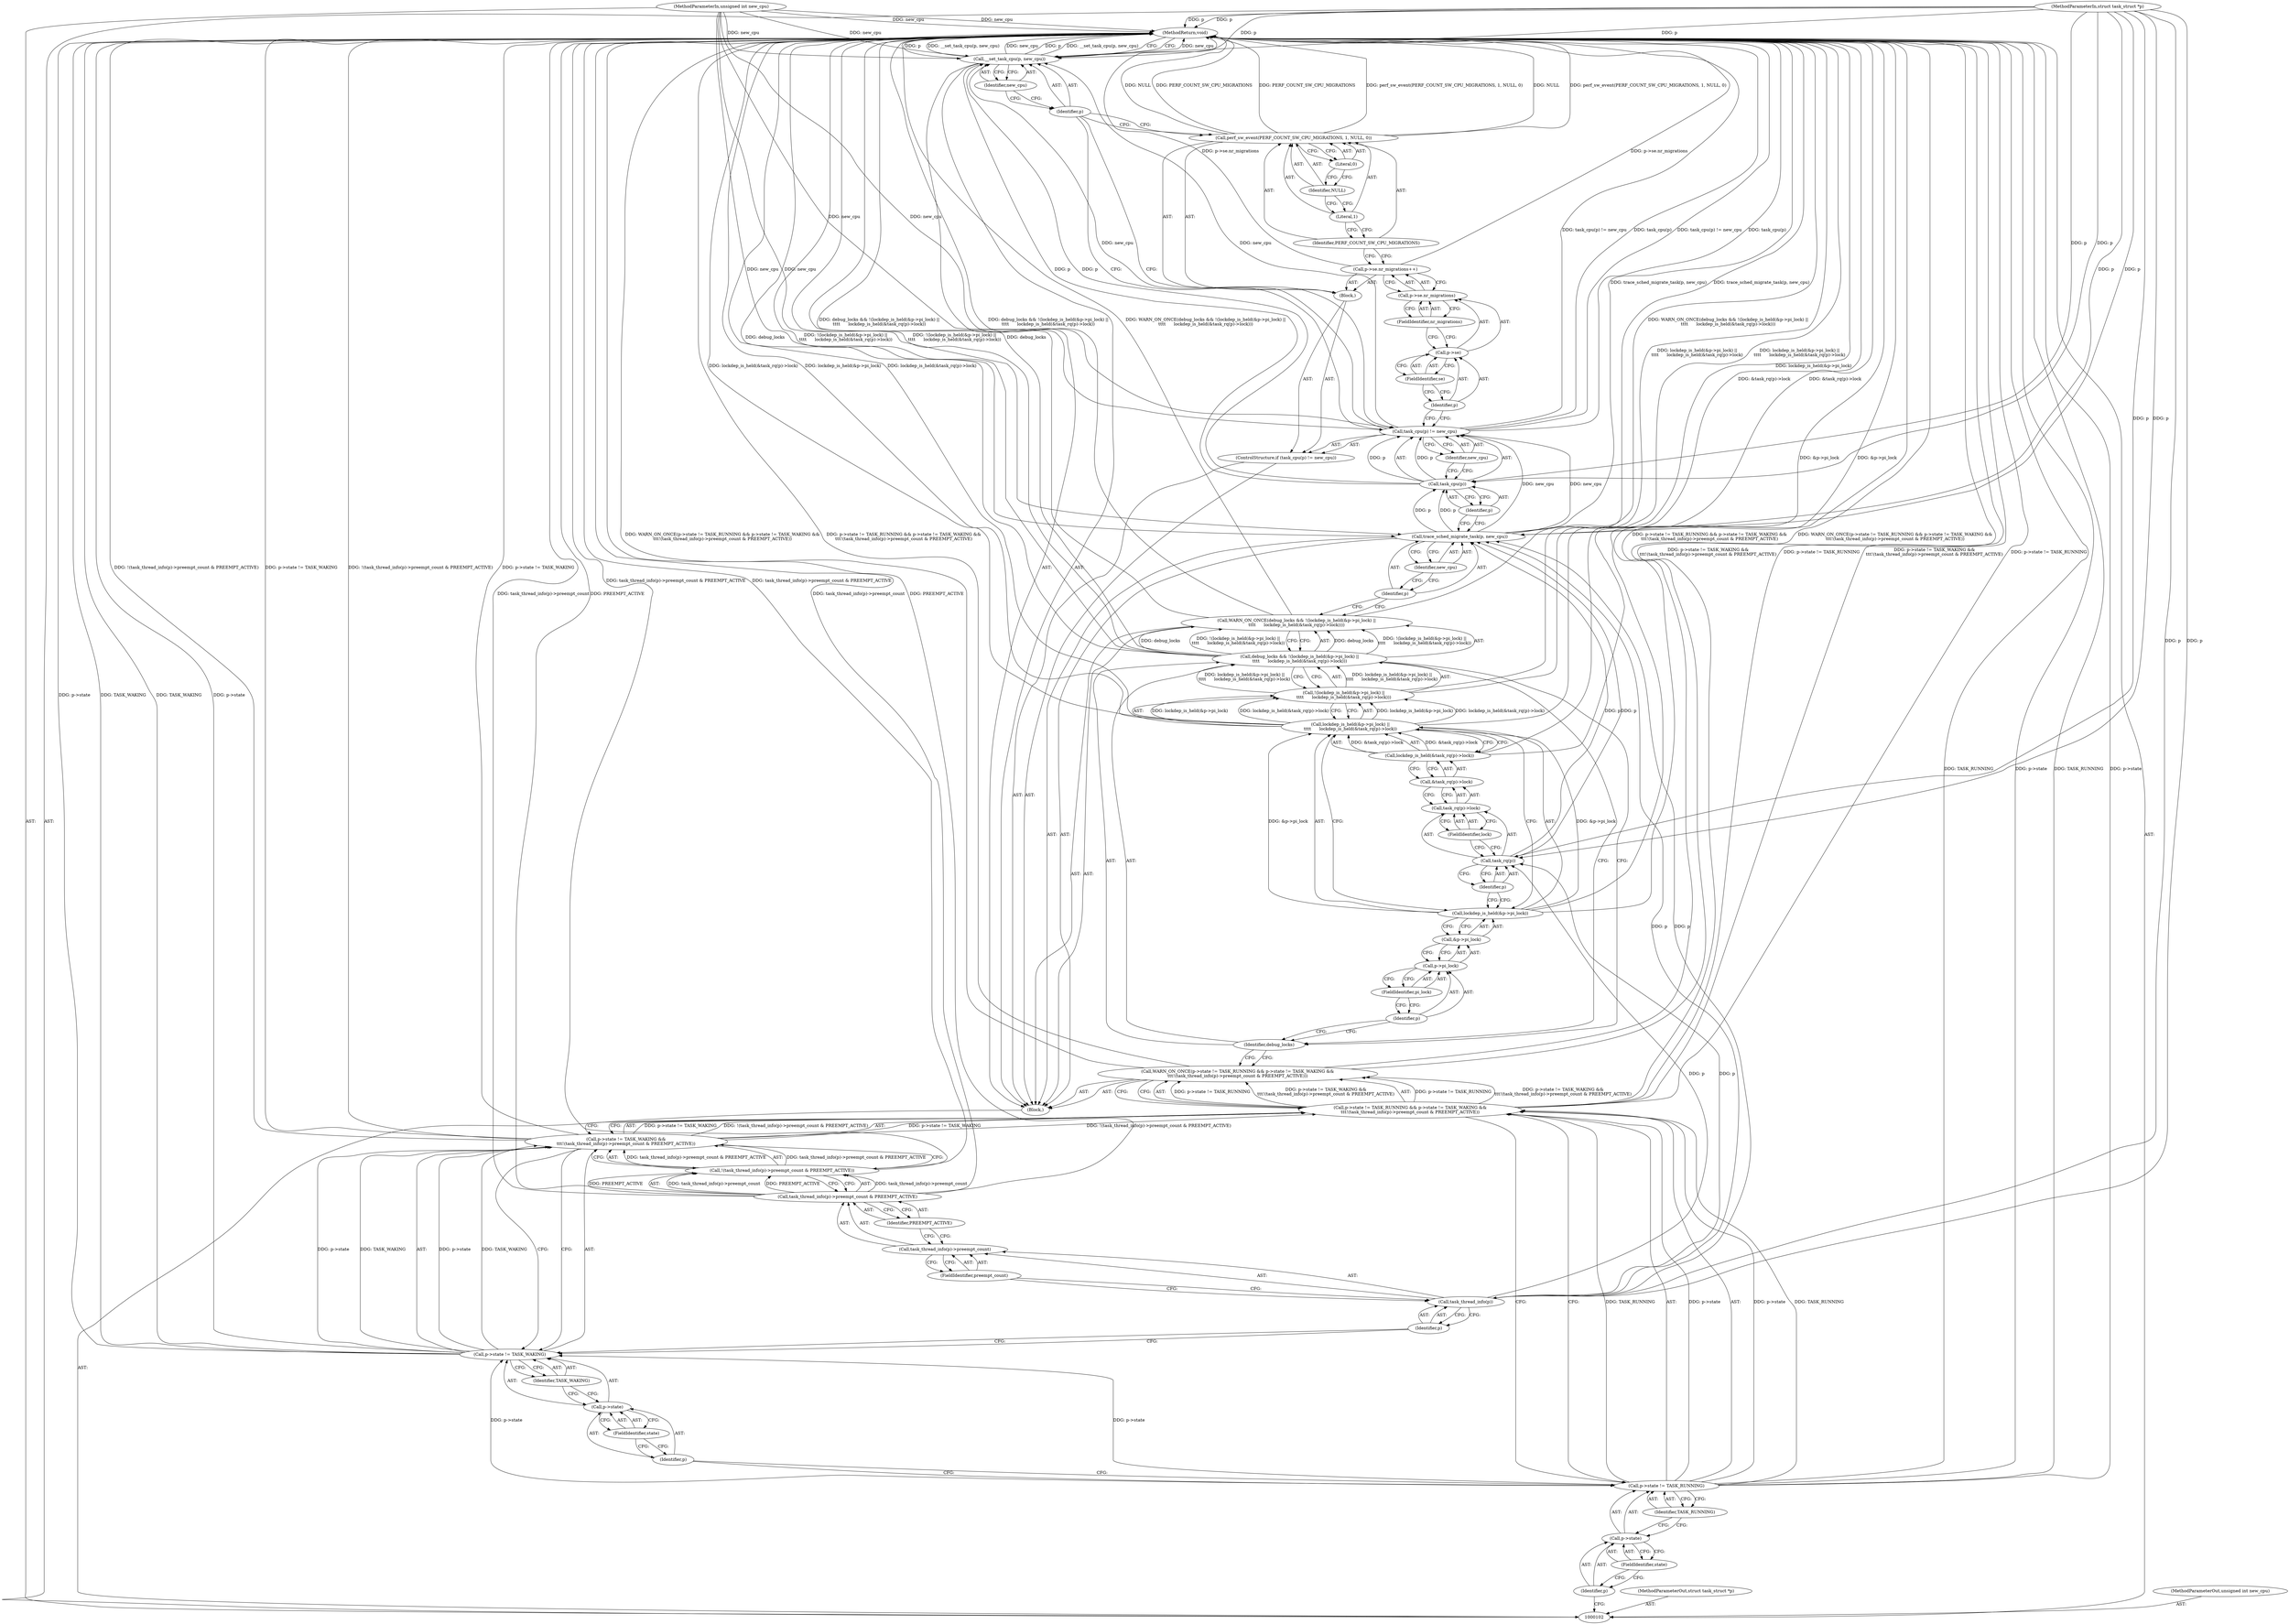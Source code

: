 digraph "0_linux_a8b0ca17b80e92faab46ee7179ba9e99ccb61233_70" {
"1000165" [label="(MethodReturn,void)"];
"1000103" [label="(MethodParameterIn,struct task_struct *p)"];
"1000251" [label="(MethodParameterOut,struct task_struct *p)"];
"1000104" [label="(MethodParameterIn,unsigned int new_cpu)"];
"1000252" [label="(MethodParameterOut,unsigned int new_cpu)"];
"1000105" [label="(Block,)"];
"1000126" [label="(Call,WARN_ON_ONCE(debug_locks && !(lockdep_is_held(&p->pi_lock) ||\n\t\t\t\t      lockdep_is_held(&task_rq(p)->lock))))"];
"1000127" [label="(Call,debug_locks && !(lockdep_is_held(&p->pi_lock) ||\n\t\t\t\t      lockdep_is_held(&task_rq(p)->lock)))"];
"1000128" [label="(Identifier,debug_locks)"];
"1000129" [label="(Call,!(lockdep_is_held(&p->pi_lock) ||\n\t\t\t\t      lockdep_is_held(&task_rq(p)->lock)))"];
"1000130" [label="(Call,lockdep_is_held(&p->pi_lock) ||\n\t\t\t\t      lockdep_is_held(&task_rq(p)->lock))"];
"1000131" [label="(Call,lockdep_is_held(&p->pi_lock))"];
"1000132" [label="(Call,&p->pi_lock)"];
"1000133" [label="(Call,p->pi_lock)"];
"1000134" [label="(Identifier,p)"];
"1000135" [label="(FieldIdentifier,pi_lock)"];
"1000136" [label="(Call,lockdep_is_held(&task_rq(p)->lock))"];
"1000137" [label="(Call,&task_rq(p)->lock)"];
"1000138" [label="(Call,task_rq(p)->lock)"];
"1000139" [label="(Call,task_rq(p))"];
"1000140" [label="(Identifier,p)"];
"1000141" [label="(FieldIdentifier,lock)"];
"1000142" [label="(Call,trace_sched_migrate_task(p, new_cpu))"];
"1000143" [label="(Identifier,p)"];
"1000144" [label="(Identifier,new_cpu)"];
"1000148" [label="(Identifier,p)"];
"1000145" [label="(ControlStructure,if (task_cpu(p) != new_cpu))"];
"1000149" [label="(Identifier,new_cpu)"];
"1000150" [label="(Block,)"];
"1000146" [label="(Call,task_cpu(p) != new_cpu)"];
"1000147" [label="(Call,task_cpu(p))"];
"1000151" [label="(Call,p->se.nr_migrations++)"];
"1000152" [label="(Call,p->se.nr_migrations)"];
"1000153" [label="(Call,p->se)"];
"1000154" [label="(Identifier,p)"];
"1000155" [label="(FieldIdentifier,se)"];
"1000156" [label="(FieldIdentifier,nr_migrations)"];
"1000158" [label="(Identifier,PERF_COUNT_SW_CPU_MIGRATIONS)"];
"1000157" [label="(Call,perf_sw_event(PERF_COUNT_SW_CPU_MIGRATIONS, 1, NULL, 0))"];
"1000159" [label="(Literal,1)"];
"1000160" [label="(Identifier,NULL)"];
"1000161" [label="(Literal,0)"];
"1000163" [label="(Identifier,p)"];
"1000162" [label="(Call,__set_task_cpu(p, new_cpu))"];
"1000164" [label="(Identifier,new_cpu)"];
"1000106" [label="(Call,WARN_ON_ONCE(p->state != TASK_RUNNING && p->state != TASK_WAKING &&\n\t\t\t!(task_thread_info(p)->preempt_count & PREEMPT_ACTIVE)))"];
"1000107" [label="(Call,p->state != TASK_RUNNING && p->state != TASK_WAKING &&\n\t\t\t!(task_thread_info(p)->preempt_count & PREEMPT_ACTIVE))"];
"1000108" [label="(Call,p->state != TASK_RUNNING)"];
"1000109" [label="(Call,p->state)"];
"1000110" [label="(Identifier,p)"];
"1000111" [label="(FieldIdentifier,state)"];
"1000112" [label="(Identifier,TASK_RUNNING)"];
"1000113" [label="(Call,p->state != TASK_WAKING &&\n\t\t\t!(task_thread_info(p)->preempt_count & PREEMPT_ACTIVE))"];
"1000114" [label="(Call,p->state != TASK_WAKING)"];
"1000115" [label="(Call,p->state)"];
"1000116" [label="(Identifier,p)"];
"1000117" [label="(FieldIdentifier,state)"];
"1000118" [label="(Identifier,TASK_WAKING)"];
"1000123" [label="(Identifier,p)"];
"1000124" [label="(FieldIdentifier,preempt_count)"];
"1000119" [label="(Call,!(task_thread_info(p)->preempt_count & PREEMPT_ACTIVE))"];
"1000125" [label="(Identifier,PREEMPT_ACTIVE)"];
"1000120" [label="(Call,task_thread_info(p)->preempt_count & PREEMPT_ACTIVE)"];
"1000121" [label="(Call,task_thread_info(p)->preempt_count)"];
"1000122" [label="(Call,task_thread_info(p))"];
"1000165" -> "1000102"  [label="AST: "];
"1000165" -> "1000162"  [label="CFG: "];
"1000142" -> "1000165"  [label="DDG: trace_sched_migrate_task(p, new_cpu)"];
"1000120" -> "1000165"  [label="DDG: PREEMPT_ACTIVE"];
"1000120" -> "1000165"  [label="DDG: task_thread_info(p)->preempt_count"];
"1000107" -> "1000165"  [label="DDG: p->state != TASK_RUNNING"];
"1000107" -> "1000165"  [label="DDG: p->state != TASK_WAKING &&\n\t\t\t!(task_thread_info(p)->preempt_count & PREEMPT_ACTIVE)"];
"1000157" -> "1000165"  [label="DDG: perf_sw_event(PERF_COUNT_SW_CPU_MIGRATIONS, 1, NULL, 0)"];
"1000157" -> "1000165"  [label="DDG: NULL"];
"1000157" -> "1000165"  [label="DDG: PERF_COUNT_SW_CPU_MIGRATIONS"];
"1000104" -> "1000165"  [label="DDG: new_cpu"];
"1000151" -> "1000165"  [label="DDG: p->se.nr_migrations"];
"1000126" -> "1000165"  [label="DDG: debug_locks && !(lockdep_is_held(&p->pi_lock) ||\n\t\t\t\t      lockdep_is_held(&task_rq(p)->lock))"];
"1000126" -> "1000165"  [label="DDG: WARN_ON_ONCE(debug_locks && !(lockdep_is_held(&p->pi_lock) ||\n\t\t\t\t      lockdep_is_held(&task_rq(p)->lock)))"];
"1000114" -> "1000165"  [label="DDG: TASK_WAKING"];
"1000114" -> "1000165"  [label="DDG: p->state"];
"1000108" -> "1000165"  [label="DDG: TASK_RUNNING"];
"1000108" -> "1000165"  [label="DDG: p->state"];
"1000127" -> "1000165"  [label="DDG: debug_locks"];
"1000127" -> "1000165"  [label="DDG: !(lockdep_is_held(&p->pi_lock) ||\n\t\t\t\t      lockdep_is_held(&task_rq(p)->lock))"];
"1000113" -> "1000165"  [label="DDG: !(task_thread_info(p)->preempt_count & PREEMPT_ACTIVE)"];
"1000113" -> "1000165"  [label="DDG: p->state != TASK_WAKING"];
"1000146" -> "1000165"  [label="DDG: task_cpu(p)"];
"1000146" -> "1000165"  [label="DDG: task_cpu(p) != new_cpu"];
"1000130" -> "1000165"  [label="DDG: lockdep_is_held(&p->pi_lock)"];
"1000130" -> "1000165"  [label="DDG: lockdep_is_held(&task_rq(p)->lock)"];
"1000129" -> "1000165"  [label="DDG: lockdep_is_held(&p->pi_lock) ||\n\t\t\t\t      lockdep_is_held(&task_rq(p)->lock)"];
"1000162" -> "1000165"  [label="DDG: new_cpu"];
"1000162" -> "1000165"  [label="DDG: p"];
"1000162" -> "1000165"  [label="DDG: __set_task_cpu(p, new_cpu)"];
"1000106" -> "1000165"  [label="DDG: p->state != TASK_RUNNING && p->state != TASK_WAKING &&\n\t\t\t!(task_thread_info(p)->preempt_count & PREEMPT_ACTIVE)"];
"1000106" -> "1000165"  [label="DDG: WARN_ON_ONCE(p->state != TASK_RUNNING && p->state != TASK_WAKING &&\n\t\t\t!(task_thread_info(p)->preempt_count & PREEMPT_ACTIVE))"];
"1000131" -> "1000165"  [label="DDG: &p->pi_lock"];
"1000103" -> "1000165"  [label="DDG: p"];
"1000119" -> "1000165"  [label="DDG: task_thread_info(p)->preempt_count & PREEMPT_ACTIVE"];
"1000136" -> "1000165"  [label="DDG: &task_rq(p)->lock"];
"1000103" -> "1000102"  [label="AST: "];
"1000103" -> "1000165"  [label="DDG: p"];
"1000103" -> "1000122"  [label="DDG: p"];
"1000103" -> "1000139"  [label="DDG: p"];
"1000103" -> "1000142"  [label="DDG: p"];
"1000103" -> "1000147"  [label="DDG: p"];
"1000103" -> "1000162"  [label="DDG: p"];
"1000251" -> "1000102"  [label="AST: "];
"1000104" -> "1000102"  [label="AST: "];
"1000104" -> "1000165"  [label="DDG: new_cpu"];
"1000104" -> "1000142"  [label="DDG: new_cpu"];
"1000104" -> "1000146"  [label="DDG: new_cpu"];
"1000104" -> "1000162"  [label="DDG: new_cpu"];
"1000252" -> "1000102"  [label="AST: "];
"1000105" -> "1000102"  [label="AST: "];
"1000106" -> "1000105"  [label="AST: "];
"1000126" -> "1000105"  [label="AST: "];
"1000142" -> "1000105"  [label="AST: "];
"1000145" -> "1000105"  [label="AST: "];
"1000162" -> "1000105"  [label="AST: "];
"1000126" -> "1000105"  [label="AST: "];
"1000126" -> "1000127"  [label="CFG: "];
"1000127" -> "1000126"  [label="AST: "];
"1000143" -> "1000126"  [label="CFG: "];
"1000126" -> "1000165"  [label="DDG: debug_locks && !(lockdep_is_held(&p->pi_lock) ||\n\t\t\t\t      lockdep_is_held(&task_rq(p)->lock))"];
"1000126" -> "1000165"  [label="DDG: WARN_ON_ONCE(debug_locks && !(lockdep_is_held(&p->pi_lock) ||\n\t\t\t\t      lockdep_is_held(&task_rq(p)->lock)))"];
"1000127" -> "1000126"  [label="DDG: debug_locks"];
"1000127" -> "1000126"  [label="DDG: !(lockdep_is_held(&p->pi_lock) ||\n\t\t\t\t      lockdep_is_held(&task_rq(p)->lock))"];
"1000127" -> "1000126"  [label="AST: "];
"1000127" -> "1000128"  [label="CFG: "];
"1000127" -> "1000129"  [label="CFG: "];
"1000128" -> "1000127"  [label="AST: "];
"1000129" -> "1000127"  [label="AST: "];
"1000126" -> "1000127"  [label="CFG: "];
"1000127" -> "1000165"  [label="DDG: debug_locks"];
"1000127" -> "1000165"  [label="DDG: !(lockdep_is_held(&p->pi_lock) ||\n\t\t\t\t      lockdep_is_held(&task_rq(p)->lock))"];
"1000127" -> "1000126"  [label="DDG: debug_locks"];
"1000127" -> "1000126"  [label="DDG: !(lockdep_is_held(&p->pi_lock) ||\n\t\t\t\t      lockdep_is_held(&task_rq(p)->lock))"];
"1000129" -> "1000127"  [label="DDG: lockdep_is_held(&p->pi_lock) ||\n\t\t\t\t      lockdep_is_held(&task_rq(p)->lock)"];
"1000128" -> "1000127"  [label="AST: "];
"1000128" -> "1000106"  [label="CFG: "];
"1000134" -> "1000128"  [label="CFG: "];
"1000127" -> "1000128"  [label="CFG: "];
"1000129" -> "1000127"  [label="AST: "];
"1000129" -> "1000130"  [label="CFG: "];
"1000130" -> "1000129"  [label="AST: "];
"1000127" -> "1000129"  [label="CFG: "];
"1000129" -> "1000165"  [label="DDG: lockdep_is_held(&p->pi_lock) ||\n\t\t\t\t      lockdep_is_held(&task_rq(p)->lock)"];
"1000129" -> "1000127"  [label="DDG: lockdep_is_held(&p->pi_lock) ||\n\t\t\t\t      lockdep_is_held(&task_rq(p)->lock)"];
"1000130" -> "1000129"  [label="DDG: lockdep_is_held(&p->pi_lock)"];
"1000130" -> "1000129"  [label="DDG: lockdep_is_held(&task_rq(p)->lock)"];
"1000130" -> "1000129"  [label="AST: "];
"1000130" -> "1000131"  [label="CFG: "];
"1000130" -> "1000136"  [label="CFG: "];
"1000131" -> "1000130"  [label="AST: "];
"1000136" -> "1000130"  [label="AST: "];
"1000129" -> "1000130"  [label="CFG: "];
"1000130" -> "1000165"  [label="DDG: lockdep_is_held(&p->pi_lock)"];
"1000130" -> "1000165"  [label="DDG: lockdep_is_held(&task_rq(p)->lock)"];
"1000130" -> "1000129"  [label="DDG: lockdep_is_held(&p->pi_lock)"];
"1000130" -> "1000129"  [label="DDG: lockdep_is_held(&task_rq(p)->lock)"];
"1000131" -> "1000130"  [label="DDG: &p->pi_lock"];
"1000136" -> "1000130"  [label="DDG: &task_rq(p)->lock"];
"1000131" -> "1000130"  [label="AST: "];
"1000131" -> "1000132"  [label="CFG: "];
"1000132" -> "1000131"  [label="AST: "];
"1000140" -> "1000131"  [label="CFG: "];
"1000130" -> "1000131"  [label="CFG: "];
"1000131" -> "1000165"  [label="DDG: &p->pi_lock"];
"1000131" -> "1000130"  [label="DDG: &p->pi_lock"];
"1000132" -> "1000131"  [label="AST: "];
"1000132" -> "1000133"  [label="CFG: "];
"1000133" -> "1000132"  [label="AST: "];
"1000131" -> "1000132"  [label="CFG: "];
"1000133" -> "1000132"  [label="AST: "];
"1000133" -> "1000135"  [label="CFG: "];
"1000134" -> "1000133"  [label="AST: "];
"1000135" -> "1000133"  [label="AST: "];
"1000132" -> "1000133"  [label="CFG: "];
"1000134" -> "1000133"  [label="AST: "];
"1000134" -> "1000128"  [label="CFG: "];
"1000135" -> "1000134"  [label="CFG: "];
"1000135" -> "1000133"  [label="AST: "];
"1000135" -> "1000134"  [label="CFG: "];
"1000133" -> "1000135"  [label="CFG: "];
"1000136" -> "1000130"  [label="AST: "];
"1000136" -> "1000137"  [label="CFG: "];
"1000137" -> "1000136"  [label="AST: "];
"1000130" -> "1000136"  [label="CFG: "];
"1000136" -> "1000165"  [label="DDG: &task_rq(p)->lock"];
"1000136" -> "1000130"  [label="DDG: &task_rq(p)->lock"];
"1000137" -> "1000136"  [label="AST: "];
"1000137" -> "1000138"  [label="CFG: "];
"1000138" -> "1000137"  [label="AST: "];
"1000136" -> "1000137"  [label="CFG: "];
"1000138" -> "1000137"  [label="AST: "];
"1000138" -> "1000141"  [label="CFG: "];
"1000139" -> "1000138"  [label="AST: "];
"1000141" -> "1000138"  [label="AST: "];
"1000137" -> "1000138"  [label="CFG: "];
"1000139" -> "1000138"  [label="AST: "];
"1000139" -> "1000140"  [label="CFG: "];
"1000140" -> "1000139"  [label="AST: "];
"1000141" -> "1000139"  [label="CFG: "];
"1000122" -> "1000139"  [label="DDG: p"];
"1000103" -> "1000139"  [label="DDG: p"];
"1000139" -> "1000142"  [label="DDG: p"];
"1000140" -> "1000139"  [label="AST: "];
"1000140" -> "1000131"  [label="CFG: "];
"1000139" -> "1000140"  [label="CFG: "];
"1000141" -> "1000138"  [label="AST: "];
"1000141" -> "1000139"  [label="CFG: "];
"1000138" -> "1000141"  [label="CFG: "];
"1000142" -> "1000105"  [label="AST: "];
"1000142" -> "1000144"  [label="CFG: "];
"1000143" -> "1000142"  [label="AST: "];
"1000144" -> "1000142"  [label="AST: "];
"1000148" -> "1000142"  [label="CFG: "];
"1000142" -> "1000165"  [label="DDG: trace_sched_migrate_task(p, new_cpu)"];
"1000122" -> "1000142"  [label="DDG: p"];
"1000139" -> "1000142"  [label="DDG: p"];
"1000103" -> "1000142"  [label="DDG: p"];
"1000104" -> "1000142"  [label="DDG: new_cpu"];
"1000142" -> "1000147"  [label="DDG: p"];
"1000142" -> "1000146"  [label="DDG: new_cpu"];
"1000143" -> "1000142"  [label="AST: "];
"1000143" -> "1000126"  [label="CFG: "];
"1000144" -> "1000143"  [label="CFG: "];
"1000144" -> "1000142"  [label="AST: "];
"1000144" -> "1000143"  [label="CFG: "];
"1000142" -> "1000144"  [label="CFG: "];
"1000148" -> "1000147"  [label="AST: "];
"1000148" -> "1000142"  [label="CFG: "];
"1000147" -> "1000148"  [label="CFG: "];
"1000145" -> "1000105"  [label="AST: "];
"1000146" -> "1000145"  [label="AST: "];
"1000150" -> "1000145"  [label="AST: "];
"1000149" -> "1000146"  [label="AST: "];
"1000149" -> "1000147"  [label="CFG: "];
"1000146" -> "1000149"  [label="CFG: "];
"1000150" -> "1000145"  [label="AST: "];
"1000151" -> "1000150"  [label="AST: "];
"1000157" -> "1000150"  [label="AST: "];
"1000146" -> "1000145"  [label="AST: "];
"1000146" -> "1000149"  [label="CFG: "];
"1000147" -> "1000146"  [label="AST: "];
"1000149" -> "1000146"  [label="AST: "];
"1000154" -> "1000146"  [label="CFG: "];
"1000163" -> "1000146"  [label="CFG: "];
"1000146" -> "1000165"  [label="DDG: task_cpu(p)"];
"1000146" -> "1000165"  [label="DDG: task_cpu(p) != new_cpu"];
"1000147" -> "1000146"  [label="DDG: p"];
"1000142" -> "1000146"  [label="DDG: new_cpu"];
"1000104" -> "1000146"  [label="DDG: new_cpu"];
"1000146" -> "1000162"  [label="DDG: new_cpu"];
"1000147" -> "1000146"  [label="AST: "];
"1000147" -> "1000148"  [label="CFG: "];
"1000148" -> "1000147"  [label="AST: "];
"1000149" -> "1000147"  [label="CFG: "];
"1000147" -> "1000146"  [label="DDG: p"];
"1000142" -> "1000147"  [label="DDG: p"];
"1000103" -> "1000147"  [label="DDG: p"];
"1000147" -> "1000162"  [label="DDG: p"];
"1000151" -> "1000150"  [label="AST: "];
"1000151" -> "1000152"  [label="CFG: "];
"1000152" -> "1000151"  [label="AST: "];
"1000158" -> "1000151"  [label="CFG: "];
"1000151" -> "1000165"  [label="DDG: p->se.nr_migrations"];
"1000152" -> "1000151"  [label="AST: "];
"1000152" -> "1000156"  [label="CFG: "];
"1000153" -> "1000152"  [label="AST: "];
"1000156" -> "1000152"  [label="AST: "];
"1000151" -> "1000152"  [label="CFG: "];
"1000153" -> "1000152"  [label="AST: "];
"1000153" -> "1000155"  [label="CFG: "];
"1000154" -> "1000153"  [label="AST: "];
"1000155" -> "1000153"  [label="AST: "];
"1000156" -> "1000153"  [label="CFG: "];
"1000154" -> "1000153"  [label="AST: "];
"1000154" -> "1000146"  [label="CFG: "];
"1000155" -> "1000154"  [label="CFG: "];
"1000155" -> "1000153"  [label="AST: "];
"1000155" -> "1000154"  [label="CFG: "];
"1000153" -> "1000155"  [label="CFG: "];
"1000156" -> "1000152"  [label="AST: "];
"1000156" -> "1000153"  [label="CFG: "];
"1000152" -> "1000156"  [label="CFG: "];
"1000158" -> "1000157"  [label="AST: "];
"1000158" -> "1000151"  [label="CFG: "];
"1000159" -> "1000158"  [label="CFG: "];
"1000157" -> "1000150"  [label="AST: "];
"1000157" -> "1000161"  [label="CFG: "];
"1000158" -> "1000157"  [label="AST: "];
"1000159" -> "1000157"  [label="AST: "];
"1000160" -> "1000157"  [label="AST: "];
"1000161" -> "1000157"  [label="AST: "];
"1000163" -> "1000157"  [label="CFG: "];
"1000157" -> "1000165"  [label="DDG: perf_sw_event(PERF_COUNT_SW_CPU_MIGRATIONS, 1, NULL, 0)"];
"1000157" -> "1000165"  [label="DDG: NULL"];
"1000157" -> "1000165"  [label="DDG: PERF_COUNT_SW_CPU_MIGRATIONS"];
"1000159" -> "1000157"  [label="AST: "];
"1000159" -> "1000158"  [label="CFG: "];
"1000160" -> "1000159"  [label="CFG: "];
"1000160" -> "1000157"  [label="AST: "];
"1000160" -> "1000159"  [label="CFG: "];
"1000161" -> "1000160"  [label="CFG: "];
"1000161" -> "1000157"  [label="AST: "];
"1000161" -> "1000160"  [label="CFG: "];
"1000157" -> "1000161"  [label="CFG: "];
"1000163" -> "1000162"  [label="AST: "];
"1000163" -> "1000157"  [label="CFG: "];
"1000163" -> "1000146"  [label="CFG: "];
"1000164" -> "1000163"  [label="CFG: "];
"1000162" -> "1000105"  [label="AST: "];
"1000162" -> "1000164"  [label="CFG: "];
"1000163" -> "1000162"  [label="AST: "];
"1000164" -> "1000162"  [label="AST: "];
"1000165" -> "1000162"  [label="CFG: "];
"1000162" -> "1000165"  [label="DDG: new_cpu"];
"1000162" -> "1000165"  [label="DDG: p"];
"1000162" -> "1000165"  [label="DDG: __set_task_cpu(p, new_cpu)"];
"1000147" -> "1000162"  [label="DDG: p"];
"1000103" -> "1000162"  [label="DDG: p"];
"1000146" -> "1000162"  [label="DDG: new_cpu"];
"1000104" -> "1000162"  [label="DDG: new_cpu"];
"1000164" -> "1000162"  [label="AST: "];
"1000164" -> "1000163"  [label="CFG: "];
"1000162" -> "1000164"  [label="CFG: "];
"1000106" -> "1000105"  [label="AST: "];
"1000106" -> "1000107"  [label="CFG: "];
"1000107" -> "1000106"  [label="AST: "];
"1000128" -> "1000106"  [label="CFG: "];
"1000106" -> "1000165"  [label="DDG: p->state != TASK_RUNNING && p->state != TASK_WAKING &&\n\t\t\t!(task_thread_info(p)->preempt_count & PREEMPT_ACTIVE)"];
"1000106" -> "1000165"  [label="DDG: WARN_ON_ONCE(p->state != TASK_RUNNING && p->state != TASK_WAKING &&\n\t\t\t!(task_thread_info(p)->preempt_count & PREEMPT_ACTIVE))"];
"1000107" -> "1000106"  [label="DDG: p->state != TASK_RUNNING"];
"1000107" -> "1000106"  [label="DDG: p->state != TASK_WAKING &&\n\t\t\t!(task_thread_info(p)->preempt_count & PREEMPT_ACTIVE)"];
"1000107" -> "1000106"  [label="AST: "];
"1000107" -> "1000108"  [label="CFG: "];
"1000107" -> "1000113"  [label="CFG: "];
"1000108" -> "1000107"  [label="AST: "];
"1000113" -> "1000107"  [label="AST: "];
"1000106" -> "1000107"  [label="CFG: "];
"1000107" -> "1000165"  [label="DDG: p->state != TASK_RUNNING"];
"1000107" -> "1000165"  [label="DDG: p->state != TASK_WAKING &&\n\t\t\t!(task_thread_info(p)->preempt_count & PREEMPT_ACTIVE)"];
"1000107" -> "1000106"  [label="DDG: p->state != TASK_RUNNING"];
"1000107" -> "1000106"  [label="DDG: p->state != TASK_WAKING &&\n\t\t\t!(task_thread_info(p)->preempt_count & PREEMPT_ACTIVE)"];
"1000108" -> "1000107"  [label="DDG: p->state"];
"1000108" -> "1000107"  [label="DDG: TASK_RUNNING"];
"1000113" -> "1000107"  [label="DDG: p->state != TASK_WAKING"];
"1000113" -> "1000107"  [label="DDG: !(task_thread_info(p)->preempt_count & PREEMPT_ACTIVE)"];
"1000108" -> "1000107"  [label="AST: "];
"1000108" -> "1000112"  [label="CFG: "];
"1000109" -> "1000108"  [label="AST: "];
"1000112" -> "1000108"  [label="AST: "];
"1000116" -> "1000108"  [label="CFG: "];
"1000107" -> "1000108"  [label="CFG: "];
"1000108" -> "1000165"  [label="DDG: TASK_RUNNING"];
"1000108" -> "1000165"  [label="DDG: p->state"];
"1000108" -> "1000107"  [label="DDG: p->state"];
"1000108" -> "1000107"  [label="DDG: TASK_RUNNING"];
"1000108" -> "1000114"  [label="DDG: p->state"];
"1000109" -> "1000108"  [label="AST: "];
"1000109" -> "1000111"  [label="CFG: "];
"1000110" -> "1000109"  [label="AST: "];
"1000111" -> "1000109"  [label="AST: "];
"1000112" -> "1000109"  [label="CFG: "];
"1000110" -> "1000109"  [label="AST: "];
"1000110" -> "1000102"  [label="CFG: "];
"1000111" -> "1000110"  [label="CFG: "];
"1000111" -> "1000109"  [label="AST: "];
"1000111" -> "1000110"  [label="CFG: "];
"1000109" -> "1000111"  [label="CFG: "];
"1000112" -> "1000108"  [label="AST: "];
"1000112" -> "1000109"  [label="CFG: "];
"1000108" -> "1000112"  [label="CFG: "];
"1000113" -> "1000107"  [label="AST: "];
"1000113" -> "1000114"  [label="CFG: "];
"1000113" -> "1000119"  [label="CFG: "];
"1000114" -> "1000113"  [label="AST: "];
"1000119" -> "1000113"  [label="AST: "];
"1000107" -> "1000113"  [label="CFG: "];
"1000113" -> "1000165"  [label="DDG: !(task_thread_info(p)->preempt_count & PREEMPT_ACTIVE)"];
"1000113" -> "1000165"  [label="DDG: p->state != TASK_WAKING"];
"1000113" -> "1000107"  [label="DDG: p->state != TASK_WAKING"];
"1000113" -> "1000107"  [label="DDG: !(task_thread_info(p)->preempt_count & PREEMPT_ACTIVE)"];
"1000114" -> "1000113"  [label="DDG: p->state"];
"1000114" -> "1000113"  [label="DDG: TASK_WAKING"];
"1000119" -> "1000113"  [label="DDG: task_thread_info(p)->preempt_count & PREEMPT_ACTIVE"];
"1000114" -> "1000113"  [label="AST: "];
"1000114" -> "1000118"  [label="CFG: "];
"1000115" -> "1000114"  [label="AST: "];
"1000118" -> "1000114"  [label="AST: "];
"1000123" -> "1000114"  [label="CFG: "];
"1000113" -> "1000114"  [label="CFG: "];
"1000114" -> "1000165"  [label="DDG: TASK_WAKING"];
"1000114" -> "1000165"  [label="DDG: p->state"];
"1000114" -> "1000113"  [label="DDG: p->state"];
"1000114" -> "1000113"  [label="DDG: TASK_WAKING"];
"1000108" -> "1000114"  [label="DDG: p->state"];
"1000115" -> "1000114"  [label="AST: "];
"1000115" -> "1000117"  [label="CFG: "];
"1000116" -> "1000115"  [label="AST: "];
"1000117" -> "1000115"  [label="AST: "];
"1000118" -> "1000115"  [label="CFG: "];
"1000116" -> "1000115"  [label="AST: "];
"1000116" -> "1000108"  [label="CFG: "];
"1000117" -> "1000116"  [label="CFG: "];
"1000117" -> "1000115"  [label="AST: "];
"1000117" -> "1000116"  [label="CFG: "];
"1000115" -> "1000117"  [label="CFG: "];
"1000118" -> "1000114"  [label="AST: "];
"1000118" -> "1000115"  [label="CFG: "];
"1000114" -> "1000118"  [label="CFG: "];
"1000123" -> "1000122"  [label="AST: "];
"1000123" -> "1000114"  [label="CFG: "];
"1000122" -> "1000123"  [label="CFG: "];
"1000124" -> "1000121"  [label="AST: "];
"1000124" -> "1000122"  [label="CFG: "];
"1000121" -> "1000124"  [label="CFG: "];
"1000119" -> "1000113"  [label="AST: "];
"1000119" -> "1000120"  [label="CFG: "];
"1000120" -> "1000119"  [label="AST: "];
"1000113" -> "1000119"  [label="CFG: "];
"1000119" -> "1000165"  [label="DDG: task_thread_info(p)->preempt_count & PREEMPT_ACTIVE"];
"1000119" -> "1000113"  [label="DDG: task_thread_info(p)->preempt_count & PREEMPT_ACTIVE"];
"1000120" -> "1000119"  [label="DDG: task_thread_info(p)->preempt_count"];
"1000120" -> "1000119"  [label="DDG: PREEMPT_ACTIVE"];
"1000125" -> "1000120"  [label="AST: "];
"1000125" -> "1000121"  [label="CFG: "];
"1000120" -> "1000125"  [label="CFG: "];
"1000120" -> "1000119"  [label="AST: "];
"1000120" -> "1000125"  [label="CFG: "];
"1000121" -> "1000120"  [label="AST: "];
"1000125" -> "1000120"  [label="AST: "];
"1000119" -> "1000120"  [label="CFG: "];
"1000120" -> "1000165"  [label="DDG: PREEMPT_ACTIVE"];
"1000120" -> "1000165"  [label="DDG: task_thread_info(p)->preempt_count"];
"1000120" -> "1000119"  [label="DDG: task_thread_info(p)->preempt_count"];
"1000120" -> "1000119"  [label="DDG: PREEMPT_ACTIVE"];
"1000121" -> "1000120"  [label="AST: "];
"1000121" -> "1000124"  [label="CFG: "];
"1000122" -> "1000121"  [label="AST: "];
"1000124" -> "1000121"  [label="AST: "];
"1000125" -> "1000121"  [label="CFG: "];
"1000122" -> "1000121"  [label="AST: "];
"1000122" -> "1000123"  [label="CFG: "];
"1000123" -> "1000122"  [label="AST: "];
"1000124" -> "1000122"  [label="CFG: "];
"1000103" -> "1000122"  [label="DDG: p"];
"1000122" -> "1000139"  [label="DDG: p"];
"1000122" -> "1000142"  [label="DDG: p"];
}
